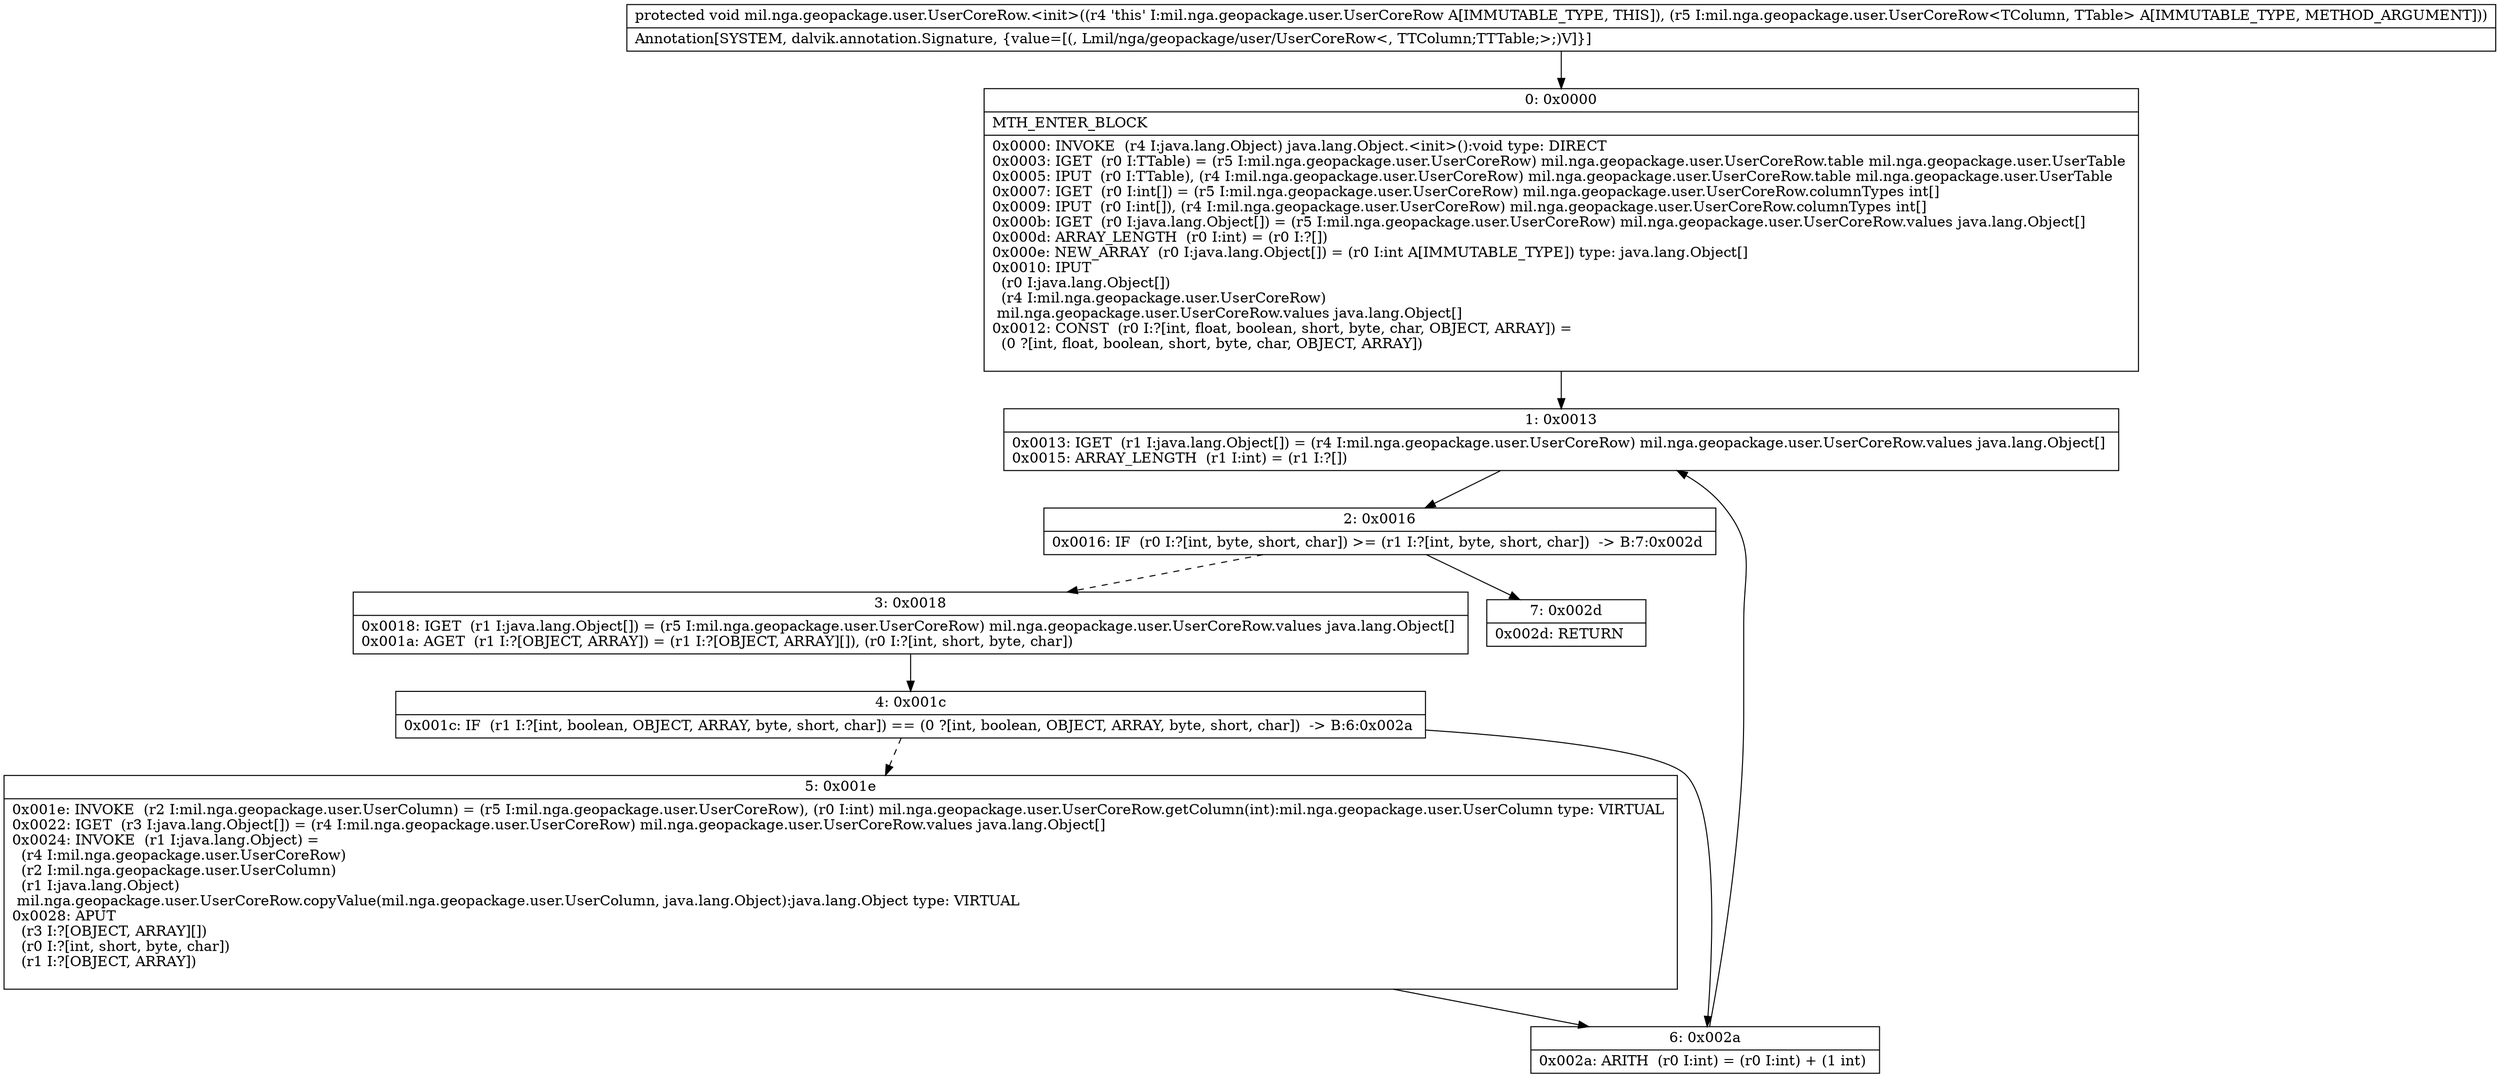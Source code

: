 digraph "CFG formil.nga.geopackage.user.UserCoreRow.\<init\>(Lmil\/nga\/geopackage\/user\/UserCoreRow;)V" {
Node_0 [shape=record,label="{0\:\ 0x0000|MTH_ENTER_BLOCK\l|0x0000: INVOKE  (r4 I:java.lang.Object) java.lang.Object.\<init\>():void type: DIRECT \l0x0003: IGET  (r0 I:TTable) = (r5 I:mil.nga.geopackage.user.UserCoreRow) mil.nga.geopackage.user.UserCoreRow.table mil.nga.geopackage.user.UserTable \l0x0005: IPUT  (r0 I:TTable), (r4 I:mil.nga.geopackage.user.UserCoreRow) mil.nga.geopackage.user.UserCoreRow.table mil.nga.geopackage.user.UserTable \l0x0007: IGET  (r0 I:int[]) = (r5 I:mil.nga.geopackage.user.UserCoreRow) mil.nga.geopackage.user.UserCoreRow.columnTypes int[] \l0x0009: IPUT  (r0 I:int[]), (r4 I:mil.nga.geopackage.user.UserCoreRow) mil.nga.geopackage.user.UserCoreRow.columnTypes int[] \l0x000b: IGET  (r0 I:java.lang.Object[]) = (r5 I:mil.nga.geopackage.user.UserCoreRow) mil.nga.geopackage.user.UserCoreRow.values java.lang.Object[] \l0x000d: ARRAY_LENGTH  (r0 I:int) = (r0 I:?[]) \l0x000e: NEW_ARRAY  (r0 I:java.lang.Object[]) = (r0 I:int A[IMMUTABLE_TYPE]) type: java.lang.Object[] \l0x0010: IPUT  \l  (r0 I:java.lang.Object[])\l  (r4 I:mil.nga.geopackage.user.UserCoreRow)\l mil.nga.geopackage.user.UserCoreRow.values java.lang.Object[] \l0x0012: CONST  (r0 I:?[int, float, boolean, short, byte, char, OBJECT, ARRAY]) = \l  (0 ?[int, float, boolean, short, byte, char, OBJECT, ARRAY])\l \l}"];
Node_1 [shape=record,label="{1\:\ 0x0013|0x0013: IGET  (r1 I:java.lang.Object[]) = (r4 I:mil.nga.geopackage.user.UserCoreRow) mil.nga.geopackage.user.UserCoreRow.values java.lang.Object[] \l0x0015: ARRAY_LENGTH  (r1 I:int) = (r1 I:?[]) \l}"];
Node_2 [shape=record,label="{2\:\ 0x0016|0x0016: IF  (r0 I:?[int, byte, short, char]) \>= (r1 I:?[int, byte, short, char])  \-\> B:7:0x002d \l}"];
Node_3 [shape=record,label="{3\:\ 0x0018|0x0018: IGET  (r1 I:java.lang.Object[]) = (r5 I:mil.nga.geopackage.user.UserCoreRow) mil.nga.geopackage.user.UserCoreRow.values java.lang.Object[] \l0x001a: AGET  (r1 I:?[OBJECT, ARRAY]) = (r1 I:?[OBJECT, ARRAY][]), (r0 I:?[int, short, byte, char]) \l}"];
Node_4 [shape=record,label="{4\:\ 0x001c|0x001c: IF  (r1 I:?[int, boolean, OBJECT, ARRAY, byte, short, char]) == (0 ?[int, boolean, OBJECT, ARRAY, byte, short, char])  \-\> B:6:0x002a \l}"];
Node_5 [shape=record,label="{5\:\ 0x001e|0x001e: INVOKE  (r2 I:mil.nga.geopackage.user.UserColumn) = (r5 I:mil.nga.geopackage.user.UserCoreRow), (r0 I:int) mil.nga.geopackage.user.UserCoreRow.getColumn(int):mil.nga.geopackage.user.UserColumn type: VIRTUAL \l0x0022: IGET  (r3 I:java.lang.Object[]) = (r4 I:mil.nga.geopackage.user.UserCoreRow) mil.nga.geopackage.user.UserCoreRow.values java.lang.Object[] \l0x0024: INVOKE  (r1 I:java.lang.Object) = \l  (r4 I:mil.nga.geopackage.user.UserCoreRow)\l  (r2 I:mil.nga.geopackage.user.UserColumn)\l  (r1 I:java.lang.Object)\l mil.nga.geopackage.user.UserCoreRow.copyValue(mil.nga.geopackage.user.UserColumn, java.lang.Object):java.lang.Object type: VIRTUAL \l0x0028: APUT  \l  (r3 I:?[OBJECT, ARRAY][])\l  (r0 I:?[int, short, byte, char])\l  (r1 I:?[OBJECT, ARRAY])\l \l}"];
Node_6 [shape=record,label="{6\:\ 0x002a|0x002a: ARITH  (r0 I:int) = (r0 I:int) + (1 int) \l}"];
Node_7 [shape=record,label="{7\:\ 0x002d|0x002d: RETURN   \l}"];
MethodNode[shape=record,label="{protected void mil.nga.geopackage.user.UserCoreRow.\<init\>((r4 'this' I:mil.nga.geopackage.user.UserCoreRow A[IMMUTABLE_TYPE, THIS]), (r5 I:mil.nga.geopackage.user.UserCoreRow\<TColumn, TTable\> A[IMMUTABLE_TYPE, METHOD_ARGUMENT]))  | Annotation[SYSTEM, dalvik.annotation.Signature, \{value=[(, Lmil\/nga\/geopackage\/user\/UserCoreRow\<, TTColumn;TTTable;\>;)V]\}]\l}"];
MethodNode -> Node_0;
Node_0 -> Node_1;
Node_1 -> Node_2;
Node_2 -> Node_3[style=dashed];
Node_2 -> Node_7;
Node_3 -> Node_4;
Node_4 -> Node_5[style=dashed];
Node_4 -> Node_6;
Node_5 -> Node_6;
Node_6 -> Node_1;
}

